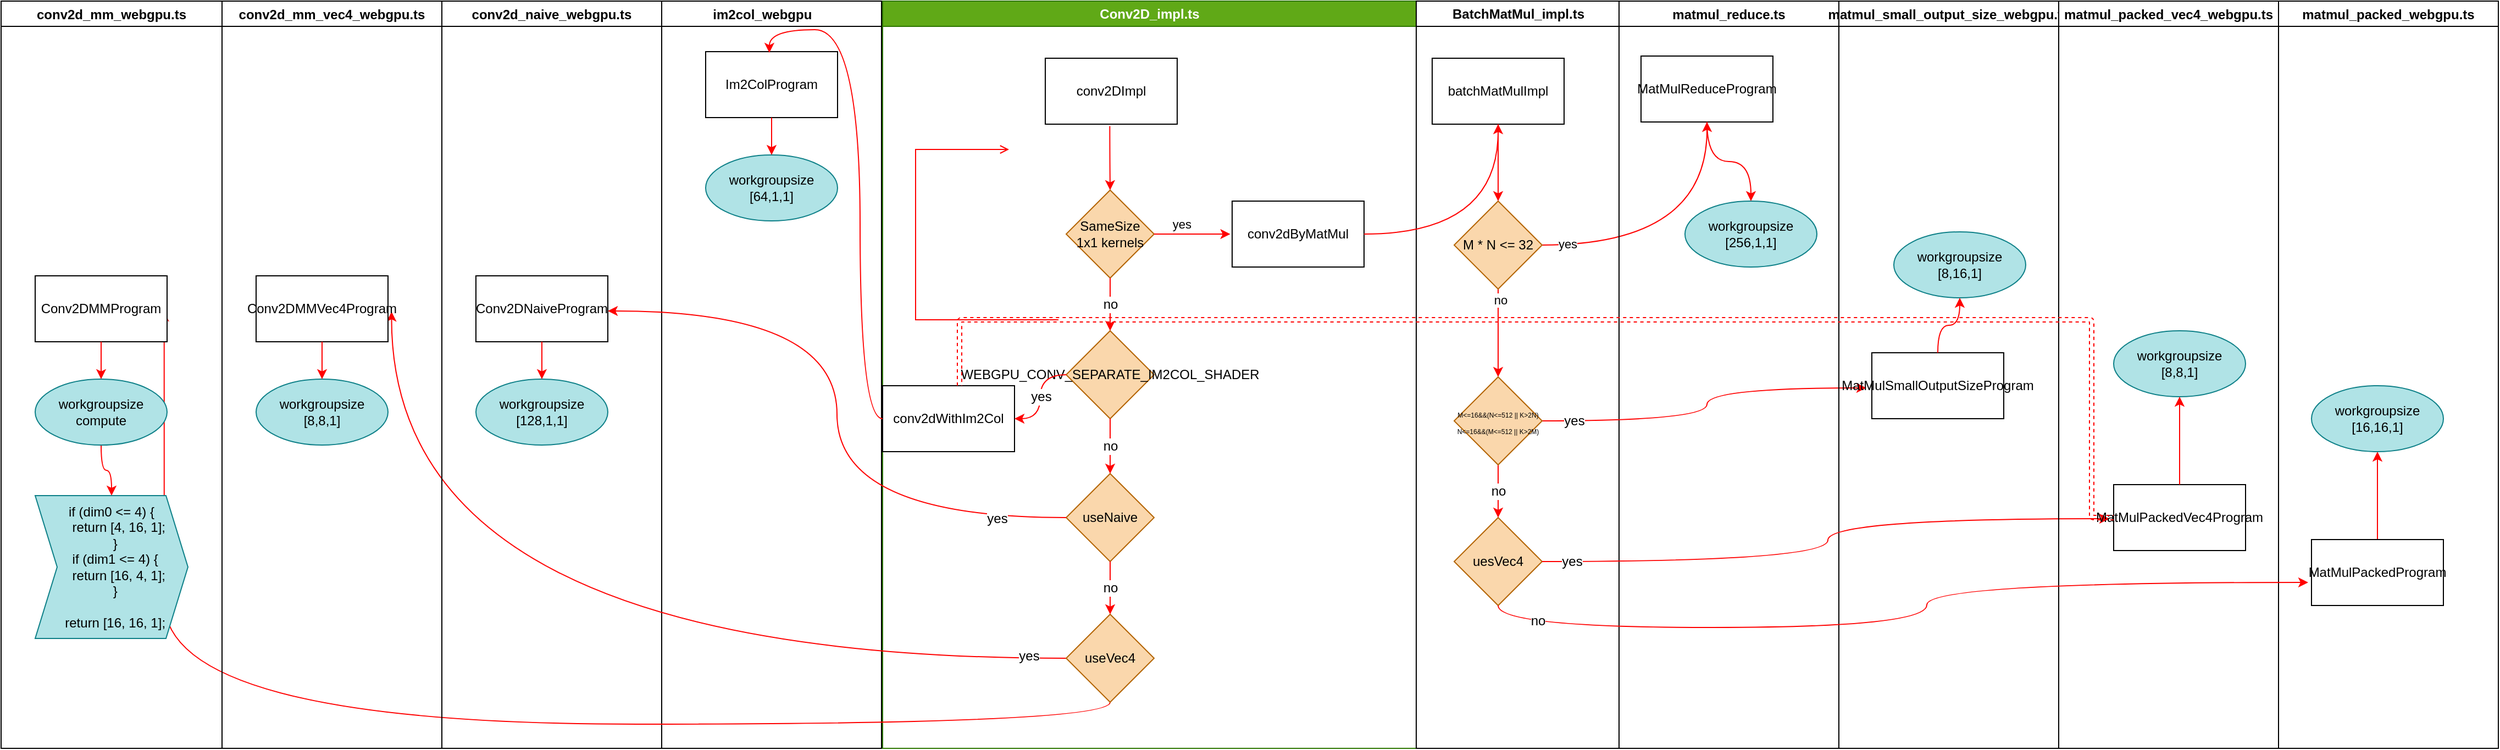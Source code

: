 <mxfile version="16.6.7" type="github">
  <diagram name="Page-1" id="e7e014a7-5840-1c2e-5031-d8a46d1fe8dd">
    <mxGraphModel dx="2842" dy="908" grid="1" gridSize="10" guides="1" tooltips="1" connect="1" arrows="1" fold="1" page="1" pageScale="1" pageWidth="1169" pageHeight="826" background="none" math="0" shadow="0">
      <root>
        <mxCell id="0" />
        <mxCell id="1" parent="0" />
        <mxCell id="2" value="Conv2D_impl.ts" style="swimlane;whiteSpace=wrap;fillColor=#60a917;fontColor=#ffffff;strokeColor=#2D7600;" parent="1" vertex="1">
          <mxGeometry x="-20" y="180" width="485.5" height="680" as="geometry" />
        </mxCell>
        <mxCell id="12" value="" style="edgeStyle=elbowEdgeStyle;elbow=horizontal;strokeColor=#FF0000;endArrow=open;endFill=1;rounded=0" parent="2" source="10" edge="1">
          <mxGeometry width="100" height="100" relative="1" as="geometry">
            <mxPoint x="160" y="290" as="sourcePoint" />
            <mxPoint x="115" y="135" as="targetPoint" />
            <Array as="points">
              <mxPoint x="30" y="250" />
            </Array>
          </mxGeometry>
        </mxCell>
        <mxCell id="dmiLLpiRKOSgoRraW0_5-43" value="conv2DImpl" style="rounded=0;whiteSpace=wrap;html=1;" vertex="1" parent="2">
          <mxGeometry x="148" y="52" width="120" height="60" as="geometry" />
        </mxCell>
        <mxCell id="dmiLLpiRKOSgoRraW0_5-48" value="conv2dByMatMul" style="whiteSpace=wrap;html=1;fillColor=rgb(255, 255, 255);strokeColor=rgb(0, 0, 0);fontColor=rgb(0, 0, 0);rounded=0;" vertex="1" parent="2">
          <mxGeometry x="318" y="182" width="120" height="60" as="geometry" />
        </mxCell>
        <mxCell id="dmiLLpiRKOSgoRraW0_5-44" value="SameSize&lt;br&gt;1x1 kernels" style="rhombus;whiteSpace=wrap;html=1;fillColor=#fad7ac;strokeColor=#b46504;rounded=0;" vertex="1" parent="2">
          <mxGeometry x="167" y="172" width="80" height="80" as="geometry" />
        </mxCell>
        <mxCell id="dmiLLpiRKOSgoRraW0_5-45" value="" style="edgeStyle=orthogonalEdgeStyle;orthogonalLoop=1;jettySize=auto;html=1;fillColor=#e51400;strokeColor=#ff0000;curved=1;exitX=0.489;exitY=1.03;exitDx=0;exitDy=0;exitPerimeter=0;" edge="1" parent="2" source="dmiLLpiRKOSgoRraW0_5-43" target="dmiLLpiRKOSgoRraW0_5-44">
          <mxGeometry relative="1" as="geometry">
            <mxPoint x="238" y="152" as="sourcePoint" />
          </mxGeometry>
        </mxCell>
        <mxCell id="dmiLLpiRKOSgoRraW0_5-49" value="yes" style="edgeStyle=orthogonalEdgeStyle;curved=1;orthogonalLoop=1;jettySize=auto;html=1;entryX=-0.014;entryY=0.501;entryDx=0;entryDy=0;entryPerimeter=0;align=right;verticalAlign=bottom;labelPosition=left;verticalLabelPosition=top;strokeColor=#FF0000;" edge="1" parent="2" source="dmiLLpiRKOSgoRraW0_5-44" target="dmiLLpiRKOSgoRraW0_5-48">
          <mxGeometry relative="1" as="geometry" />
        </mxCell>
        <mxCell id="dmiLLpiRKOSgoRraW0_5-112" value="conv2dWithIm2Col" style="whiteSpace=wrap;html=1;fillColor=rgb(255, 255, 255);strokeColor=rgb(0, 0, 0);fontColor=rgb(0, 0, 0);rounded=0;" vertex="1" parent="2">
          <mxGeometry y="350" width="120" height="60" as="geometry" />
        </mxCell>
        <mxCell id="dmiLLpiRKOSgoRraW0_5-122" value="useNaive" style="rhombus;whiteSpace=wrap;html=1;rounded=0;fillColor=#fad7ac;strokeColor=#b46504;" vertex="1" parent="2">
          <mxGeometry x="167" y="430" width="80" height="80" as="geometry" />
        </mxCell>
        <mxCell id="dmiLLpiRKOSgoRraW0_5-110" value="WEBGPU_CONV_SEPARATE_IM2COL_SHADER" style="rhombus;whiteSpace=wrap;html=1;fillColor=#fad7ac;strokeColor=#b46504;rounded=0;" vertex="1" parent="2">
          <mxGeometry x="167" y="300" width="80" height="80" as="geometry" />
        </mxCell>
        <mxCell id="dmiLLpiRKOSgoRraW0_5-111" value="no" style="edgeStyle=orthogonalEdgeStyle;curved=1;orthogonalLoop=1;jettySize=auto;html=1;fontSize=12;strokeColor=#ff0000;" edge="1" parent="2" source="dmiLLpiRKOSgoRraW0_5-44" target="dmiLLpiRKOSgoRraW0_5-110">
          <mxGeometry relative="1" as="geometry" />
        </mxCell>
        <mxCell id="dmiLLpiRKOSgoRraW0_5-113" value="yes" style="edgeStyle=orthogonalEdgeStyle;curved=1;orthogonalLoop=1;jettySize=auto;html=1;fontSize=12;strokeColor=#FF0000;" edge="1" parent="2" source="dmiLLpiRKOSgoRraW0_5-110" target="dmiLLpiRKOSgoRraW0_5-112">
          <mxGeometry relative="1" as="geometry" />
        </mxCell>
        <mxCell id="dmiLLpiRKOSgoRraW0_5-123" value="no" style="edgeStyle=orthogonalEdgeStyle;curved=1;orthogonalLoop=1;jettySize=auto;html=1;fontSize=12;strokeColor=#FF0000;" edge="1" parent="2" source="dmiLLpiRKOSgoRraW0_5-110" target="dmiLLpiRKOSgoRraW0_5-122">
          <mxGeometry relative="1" as="geometry" />
        </mxCell>
        <mxCell id="dmiLLpiRKOSgoRraW0_5-53" value="BatchMatMul_impl.ts" style="swimlane;whiteSpace=wrap" vertex="1" parent="1">
          <mxGeometry x="465.5" y="180" width="184.5" height="680" as="geometry" />
        </mxCell>
        <mxCell id="dmiLLpiRKOSgoRraW0_5-64" value="batchMatMulImpl" style="whiteSpace=wrap;html=1;fillColor=rgb(255, 255, 255);strokeColor=rgb(0, 0, 0);fontColor=rgb(0, 0, 0);rounded=0;" vertex="1" parent="dmiLLpiRKOSgoRraW0_5-53">
          <mxGeometry x="14.5" y="52" width="120" height="60" as="geometry" />
        </mxCell>
        <mxCell id="dmiLLpiRKOSgoRraW0_5-96" value="&lt;font style=&quot;font-size: 12px;&quot;&gt;uesVec4&lt;br style=&quot;font-size: 12px;&quot;&gt;&lt;/font&gt;" style="rhombus;whiteSpace=wrap;html=1;fillColor=#fad7ac;strokeColor=#b46504;rounded=0;fontSize=12;" vertex="1" parent="dmiLLpiRKOSgoRraW0_5-53">
          <mxGeometry x="34.5" y="470" width="80" height="80" as="geometry" />
        </mxCell>
        <mxCell id="dmiLLpiRKOSgoRraW0_5-65" value="" style="edgeStyle=orthogonalEdgeStyle;curved=1;orthogonalLoop=1;jettySize=auto;html=1;strokeColor=#ff0000;" edge="1" parent="1" source="dmiLLpiRKOSgoRraW0_5-48" target="dmiLLpiRKOSgoRraW0_5-64">
          <mxGeometry relative="1" as="geometry" />
        </mxCell>
        <mxCell id="dmiLLpiRKOSgoRraW0_5-70" value="" style="edgeStyle=orthogonalEdgeStyle;curved=1;orthogonalLoop=1;jettySize=auto;html=1;strokeColor=#ff0000;" edge="1" parent="1" source="dmiLLpiRKOSgoRraW0_5-67">
          <mxGeometry relative="1" as="geometry">
            <mxPoint x="730" y="290" as="targetPoint" />
          </mxGeometry>
        </mxCell>
        <mxCell id="dmiLLpiRKOSgoRraW0_5-86" value="yes" style="edgeLabel;html=1;align=center;verticalAlign=middle;resizable=0;points=[];" vertex="1" connectable="0" parent="dmiLLpiRKOSgoRraW0_5-70">
          <mxGeometry x="-0.827" y="1" relative="1" as="geometry">
            <mxPoint as="offset" />
          </mxGeometry>
        </mxCell>
        <mxCell id="dmiLLpiRKOSgoRraW0_5-88" value="" style="edgeStyle=orthogonalEdgeStyle;curved=1;orthogonalLoop=1;jettySize=auto;html=1;strokeColor=#ff0000;" edge="1" parent="1" source="dmiLLpiRKOSgoRraW0_5-67" target="dmiLLpiRKOSgoRraW0_5-87">
          <mxGeometry relative="1" as="geometry" />
        </mxCell>
        <mxCell id="dmiLLpiRKOSgoRraW0_5-89" value="no" style="edgeLabel;html=1;align=center;verticalAlign=middle;resizable=0;points=[];" vertex="1" connectable="0" parent="dmiLLpiRKOSgoRraW0_5-88">
          <mxGeometry x="-0.764" y="2" relative="1" as="geometry">
            <mxPoint as="offset" />
          </mxGeometry>
        </mxCell>
        <mxCell id="dmiLLpiRKOSgoRraW0_5-67" value="M * N &amp;lt;= 32" style="rhombus;whiteSpace=wrap;html=1;fillColor=#fad7ac;strokeColor=#b46504;rounded=0;" vertex="1" parent="1">
          <mxGeometry x="500" y="362" width="80" height="80" as="geometry" />
        </mxCell>
        <mxCell id="dmiLLpiRKOSgoRraW0_5-68" value="" style="edgeStyle=orthogonalEdgeStyle;curved=1;orthogonalLoop=1;jettySize=auto;html=1;strokeColor=#ff0000;" edge="1" parent="1" source="dmiLLpiRKOSgoRraW0_5-64" target="dmiLLpiRKOSgoRraW0_5-67">
          <mxGeometry relative="1" as="geometry" />
        </mxCell>
        <mxCell id="dmiLLpiRKOSgoRraW0_5-82" value="matmul_reduce.ts" style="swimlane;" vertex="1" parent="1">
          <mxGeometry x="650" y="180" width="200" height="680" as="geometry" />
        </mxCell>
        <mxCell id="dmiLLpiRKOSgoRraW0_5-69" value="MatMulReduceProgram" style="whiteSpace=wrap;html=1;fillColor=rgb(255, 255, 255);strokeColor=rgb(0, 0, 0);fontColor=rgb(0, 0, 0);rounded=0;" vertex="1" parent="dmiLLpiRKOSgoRraW0_5-82">
          <mxGeometry x="20" y="50" width="120" height="60" as="geometry" />
        </mxCell>
        <mxCell id="dmiLLpiRKOSgoRraW0_5-83" value="workgroupsize&lt;br&gt;[256,1,1]" style="ellipse;whiteSpace=wrap;html=1;fillColor=#b0e3e6;strokeColor=#0e8088;rounded=0;" vertex="1" parent="dmiLLpiRKOSgoRraW0_5-82">
          <mxGeometry x="60" y="182" width="120" height="60" as="geometry" />
        </mxCell>
        <mxCell id="dmiLLpiRKOSgoRraW0_5-84" value="" style="edgeStyle=orthogonalEdgeStyle;curved=1;orthogonalLoop=1;jettySize=auto;html=1;strokeColor=#ff0000;" edge="1" parent="dmiLLpiRKOSgoRraW0_5-82" source="dmiLLpiRKOSgoRraW0_5-69" target="dmiLLpiRKOSgoRraW0_5-83">
          <mxGeometry relative="1" as="geometry" />
        </mxCell>
        <mxCell id="dmiLLpiRKOSgoRraW0_5-91" value="" style="edgeStyle=orthogonalEdgeStyle;curved=1;orthogonalLoop=1;jettySize=auto;html=1;fontSize=6;strokeColor=#ff0000;entryX=-0.042;entryY=0.533;entryDx=0;entryDy=0;entryPerimeter=0;" edge="1" parent="1" source="dmiLLpiRKOSgoRraW0_5-87" target="dmiLLpiRKOSgoRraW0_5-90">
          <mxGeometry relative="1" as="geometry" />
        </mxCell>
        <mxCell id="dmiLLpiRKOSgoRraW0_5-95" value="yes" style="edgeLabel;html=1;align=center;verticalAlign=middle;resizable=0;points=[];fontSize=12;" vertex="1" connectable="0" parent="dmiLLpiRKOSgoRraW0_5-91">
          <mxGeometry x="-0.826" relative="1" as="geometry">
            <mxPoint as="offset" />
          </mxGeometry>
        </mxCell>
        <mxCell id="dmiLLpiRKOSgoRraW0_5-97" value="no" style="edgeStyle=orthogonalEdgeStyle;curved=1;orthogonalLoop=1;jettySize=auto;html=1;fontSize=12;strokeColor=#ff0000;" edge="1" parent="1" source="dmiLLpiRKOSgoRraW0_5-87" target="dmiLLpiRKOSgoRraW0_5-96">
          <mxGeometry relative="1" as="geometry" />
        </mxCell>
        <mxCell id="dmiLLpiRKOSgoRraW0_5-87" value="&lt;font style=&quot;font-size: 6px&quot;&gt;M&amp;lt;=16&amp;amp;&amp;amp;(N&amp;lt;=512 || K&amp;gt;2N)&lt;br&gt;N&amp;lt;=16&amp;amp;&amp;amp;(M&amp;lt;=512 || K&amp;gt;2M)&lt;br&gt;&lt;/font&gt;" style="rhombus;whiteSpace=wrap;html=1;fillColor=#fad7ac;strokeColor=#b46504;rounded=0;" vertex="1" parent="1">
          <mxGeometry x="500" y="522" width="80" height="80" as="geometry" />
        </mxCell>
        <mxCell id="dmiLLpiRKOSgoRraW0_5-92" value="matmul_small_output_size_webgpu.ts" style="swimlane;fontSize=12;" vertex="1" parent="1">
          <mxGeometry x="850" y="180" width="200" height="680" as="geometry" />
        </mxCell>
        <mxCell id="dmiLLpiRKOSgoRraW0_5-90" value="MatMulSmallOutputSizeProgram" style="whiteSpace=wrap;html=1;fillColor=rgb(255, 255, 255);strokeColor=rgb(0, 0, 0);fontColor=rgb(0, 0, 0);rounded=0;" vertex="1" parent="dmiLLpiRKOSgoRraW0_5-92">
          <mxGeometry x="30" y="320" width="120" height="60" as="geometry" />
        </mxCell>
        <mxCell id="dmiLLpiRKOSgoRraW0_5-93" value="workgroupsize&lt;br&gt;[8,16,1]" style="ellipse;whiteSpace=wrap;html=1;fillColor=#b0e3e6;strokeColor=#0e8088;rounded=0;" vertex="1" parent="dmiLLpiRKOSgoRraW0_5-92">
          <mxGeometry x="50" y="210" width="120" height="60" as="geometry" />
        </mxCell>
        <mxCell id="dmiLLpiRKOSgoRraW0_5-94" value="" style="edgeStyle=orthogonalEdgeStyle;curved=1;orthogonalLoop=1;jettySize=auto;html=1;fontSize=12;strokeColor=#ff0000;" edge="1" parent="dmiLLpiRKOSgoRraW0_5-92" source="dmiLLpiRKOSgoRraW0_5-90" target="dmiLLpiRKOSgoRraW0_5-93">
          <mxGeometry relative="1" as="geometry" />
        </mxCell>
        <mxCell id="dmiLLpiRKOSgoRraW0_5-99" value="" style="edgeStyle=orthogonalEdgeStyle;curved=1;orthogonalLoop=1;jettySize=auto;html=1;fontSize=12;strokeColor=#ff0000;entryX=-0.033;entryY=0.517;entryDx=0;entryDy=0;entryPerimeter=0;" edge="1" parent="1" source="dmiLLpiRKOSgoRraW0_5-96" target="dmiLLpiRKOSgoRraW0_5-98">
          <mxGeometry relative="1" as="geometry" />
        </mxCell>
        <mxCell id="dmiLLpiRKOSgoRraW0_5-102" value="yes" style="edgeLabel;html=1;align=center;verticalAlign=middle;resizable=0;points=[];fontSize=12;" vertex="1" connectable="0" parent="dmiLLpiRKOSgoRraW0_5-99">
          <mxGeometry x="-0.903" relative="1" as="geometry">
            <mxPoint as="offset" />
          </mxGeometry>
        </mxCell>
        <mxCell id="dmiLLpiRKOSgoRraW0_5-100" value="matmul_packed_vec4_webgpu.ts" style="swimlane;fontSize=12;" vertex="1" parent="1">
          <mxGeometry x="1050" y="180" width="200" height="680" as="geometry" />
        </mxCell>
        <mxCell id="dmiLLpiRKOSgoRraW0_5-98" value="MatMulPackedVec4Program" style="whiteSpace=wrap;html=1;fillColor=rgb(255, 255, 255);strokeColor=rgb(0, 0, 0);fontColor=rgb(0, 0, 0);rounded=0;" vertex="1" parent="dmiLLpiRKOSgoRraW0_5-100">
          <mxGeometry x="50" y="440" width="120" height="60" as="geometry" />
        </mxCell>
        <mxCell id="dmiLLpiRKOSgoRraW0_5-101" value="matmul_packed_webgpu.ts" style="swimlane;fontSize=12;" vertex="1" parent="1">
          <mxGeometry x="1250" y="180" width="200" height="680" as="geometry" />
        </mxCell>
        <mxCell id="dmiLLpiRKOSgoRraW0_5-109" value="" style="edgeStyle=orthogonalEdgeStyle;curved=1;orthogonalLoop=1;jettySize=auto;html=1;fontSize=12;strokeColor=#ff0000;" edge="1" parent="dmiLLpiRKOSgoRraW0_5-101" source="dmiLLpiRKOSgoRraW0_5-105" target="dmiLLpiRKOSgoRraW0_5-108">
          <mxGeometry relative="1" as="geometry" />
        </mxCell>
        <mxCell id="dmiLLpiRKOSgoRraW0_5-105" value="MatMulPackedProgram" style="whiteSpace=wrap;html=1;fillColor=rgb(255, 255, 255);strokeColor=rgb(0, 0, 0);fontColor=rgb(0, 0, 0);rounded=0;" vertex="1" parent="dmiLLpiRKOSgoRraW0_5-101">
          <mxGeometry x="30" y="490" width="120" height="60" as="geometry" />
        </mxCell>
        <mxCell id="dmiLLpiRKOSgoRraW0_5-108" value="workgroupsize&lt;br&gt;[16,16,1]" style="ellipse;whiteSpace=wrap;html=1;fillColor=#b0e3e6;strokeColor=#0e8088;rounded=0;" vertex="1" parent="dmiLLpiRKOSgoRraW0_5-101">
          <mxGeometry x="30" y="350" width="120" height="60" as="geometry" />
        </mxCell>
        <mxCell id="dmiLLpiRKOSgoRraW0_5-103" value="workgroupsize&lt;br&gt;[8,8,1]" style="ellipse;whiteSpace=wrap;html=1;fillColor=#b0e3e6;strokeColor=#0e8088;rounded=0;" vertex="1" parent="1">
          <mxGeometry x="1100" y="480" width="120" height="60" as="geometry" />
        </mxCell>
        <mxCell id="dmiLLpiRKOSgoRraW0_5-104" value="" style="edgeStyle=orthogonalEdgeStyle;curved=1;orthogonalLoop=1;jettySize=auto;html=1;fontSize=12;strokeColor=#ff0000;" edge="1" parent="1" source="dmiLLpiRKOSgoRraW0_5-98" target="dmiLLpiRKOSgoRraW0_5-103">
          <mxGeometry relative="1" as="geometry" />
        </mxCell>
        <mxCell id="dmiLLpiRKOSgoRraW0_5-106" value="" style="edgeStyle=orthogonalEdgeStyle;curved=1;orthogonalLoop=1;jettySize=auto;html=1;fontSize=12;strokeColor=#ff0000;exitX=0.5;exitY=1;exitDx=0;exitDy=0;entryX=-0.025;entryY=0.65;entryDx=0;entryDy=0;entryPerimeter=0;" edge="1" parent="1" source="dmiLLpiRKOSgoRraW0_5-96" target="dmiLLpiRKOSgoRraW0_5-105">
          <mxGeometry relative="1" as="geometry" />
        </mxCell>
        <mxCell id="dmiLLpiRKOSgoRraW0_5-107" value="no" style="edgeLabel;html=1;align=center;verticalAlign=middle;resizable=0;points=[];fontSize=12;" vertex="1" connectable="0" parent="dmiLLpiRKOSgoRraW0_5-106">
          <mxGeometry x="-0.861" y="6" relative="1" as="geometry">
            <mxPoint as="offset" />
          </mxGeometry>
        </mxCell>
        <mxCell id="dmiLLpiRKOSgoRraW0_5-114" value="im2col_webgpu     " style="swimlane;fontSize=12;" vertex="1" parent="1">
          <mxGeometry x="-221" y="180" width="200" height="680" as="geometry" />
        </mxCell>
        <mxCell id="dmiLLpiRKOSgoRraW0_5-115" value="Im2ColProgram" style="whiteSpace=wrap;html=1;fillColor=rgb(255, 255, 255);strokeColor=rgb(0, 0, 0);fontColor=rgb(0, 0, 0);rounded=0;" vertex="1" parent="dmiLLpiRKOSgoRraW0_5-114">
          <mxGeometry x="40" y="46" width="120" height="60" as="geometry" />
        </mxCell>
        <mxCell id="dmiLLpiRKOSgoRraW0_5-117" value="workgroupsize&lt;br&gt;[64,1,1]" style="ellipse;whiteSpace=wrap;html=1;fillColor=#b0e3e6;strokeColor=#0e8088;rounded=0;" vertex="1" parent="dmiLLpiRKOSgoRraW0_5-114">
          <mxGeometry x="40" y="140" width="120" height="60" as="geometry" />
        </mxCell>
        <mxCell id="dmiLLpiRKOSgoRraW0_5-118" value="" style="edgeStyle=orthogonalEdgeStyle;curved=1;orthogonalLoop=1;jettySize=auto;html=1;fontSize=12;strokeColor=#FF0000;" edge="1" parent="dmiLLpiRKOSgoRraW0_5-114" source="dmiLLpiRKOSgoRraW0_5-115" target="dmiLLpiRKOSgoRraW0_5-117">
          <mxGeometry relative="1" as="geometry" />
        </mxCell>
        <mxCell id="dmiLLpiRKOSgoRraW0_5-116" value="" style="edgeStyle=orthogonalEdgeStyle;curved=1;orthogonalLoop=1;jettySize=auto;html=1;fontSize=12;strokeColor=#FF0000;entryX=0.483;entryY=0.017;entryDx=0;entryDy=0;entryPerimeter=0;" edge="1" parent="1" source="dmiLLpiRKOSgoRraW0_5-112" target="dmiLLpiRKOSgoRraW0_5-115">
          <mxGeometry relative="1" as="geometry">
            <mxPoint x="370" y="780" as="targetPoint" />
          </mxGeometry>
        </mxCell>
        <mxCell id="dmiLLpiRKOSgoRraW0_5-121" style="edgeStyle=orthogonalEdgeStyle;curved=1;orthogonalLoop=1;jettySize=auto;html=1;fontSize=12;strokeColor=#FF0000;dashed=1;shape=link;" edge="1" parent="1" source="dmiLLpiRKOSgoRraW0_5-112" target="dmiLLpiRKOSgoRraW0_5-98">
          <mxGeometry relative="1" as="geometry">
            <Array as="points">
              <mxPoint x="50" y="470" />
              <mxPoint x="1080" y="470" />
              <mxPoint x="1080" y="650" />
            </Array>
          </mxGeometry>
        </mxCell>
        <mxCell id="dmiLLpiRKOSgoRraW0_5-124" value="conv2d_naive_webgpu.ts" style="swimlane;fontSize=12;" vertex="1" parent="1">
          <mxGeometry x="-421" y="180" width="200" height="680" as="geometry" />
        </mxCell>
        <mxCell id="dmiLLpiRKOSgoRraW0_5-126" value="Conv2DNaiveProgram" style="whiteSpace=wrap;html=1;fillColor=rgb(255, 255, 255);strokeColor=rgb(0, 0, 0);fontColor=rgb(0, 0, 0);rounded=0;" vertex="1" parent="dmiLLpiRKOSgoRraW0_5-124">
          <mxGeometry x="31" y="250" width="120" height="60" as="geometry" />
        </mxCell>
        <mxCell id="dmiLLpiRKOSgoRraW0_5-128" value="workgroupsize&lt;br&gt;[128,1,1]" style="ellipse;whiteSpace=wrap;html=1;fillColor=#b0e3e6;strokeColor=#0e8088;rounded=0;" vertex="1" parent="dmiLLpiRKOSgoRraW0_5-124">
          <mxGeometry x="31" y="344" width="120" height="60" as="geometry" />
        </mxCell>
        <mxCell id="dmiLLpiRKOSgoRraW0_5-129" value="" style="edgeStyle=orthogonalEdgeStyle;curved=1;orthogonalLoop=1;jettySize=auto;html=1;fontSize=12;strokeColor=#FF0000;" edge="1" parent="dmiLLpiRKOSgoRraW0_5-124" source="dmiLLpiRKOSgoRraW0_5-126" target="dmiLLpiRKOSgoRraW0_5-128">
          <mxGeometry relative="1" as="geometry" />
        </mxCell>
        <mxCell id="dmiLLpiRKOSgoRraW0_5-127" value="" style="edgeStyle=orthogonalEdgeStyle;curved=1;orthogonalLoop=1;jettySize=auto;html=1;fontSize=12;strokeColor=#FF0000;entryX=1;entryY=0.533;entryDx=0;entryDy=0;entryPerimeter=0;" edge="1" parent="1" source="dmiLLpiRKOSgoRraW0_5-122" target="dmiLLpiRKOSgoRraW0_5-126">
          <mxGeometry relative="1" as="geometry" />
        </mxCell>
        <mxCell id="dmiLLpiRKOSgoRraW0_5-130" value="yes" style="edgeLabel;html=1;align=center;verticalAlign=middle;resizable=0;points=[];fontSize=12;" vertex="1" connectable="0" parent="dmiLLpiRKOSgoRraW0_5-127">
          <mxGeometry x="-0.79" y="1" relative="1" as="geometry">
            <mxPoint as="offset" />
          </mxGeometry>
        </mxCell>
        <mxCell id="dmiLLpiRKOSgoRraW0_5-139" style="edgeStyle=orthogonalEdgeStyle;curved=1;orthogonalLoop=1;jettySize=auto;html=1;entryX=1.027;entryY=0.543;entryDx=0;entryDy=0;entryPerimeter=0;fontSize=12;strokeColor=#FF0000;" edge="1" parent="1" source="dmiLLpiRKOSgoRraW0_5-133" target="dmiLLpiRKOSgoRraW0_5-136">
          <mxGeometry relative="1" as="geometry" />
        </mxCell>
        <mxCell id="dmiLLpiRKOSgoRraW0_5-140" value="yes" style="edgeLabel;html=1;align=center;verticalAlign=middle;resizable=0;points=[];fontSize=12;" vertex="1" connectable="0" parent="dmiLLpiRKOSgoRraW0_5-139">
          <mxGeometry x="-0.927" y="-2" relative="1" as="geometry">
            <mxPoint as="offset" />
          </mxGeometry>
        </mxCell>
        <mxCell id="dmiLLpiRKOSgoRraW0_5-145" style="edgeStyle=orthogonalEdgeStyle;curved=1;orthogonalLoop=1;jettySize=auto;html=1;exitX=0.5;exitY=1;exitDx=0;exitDy=0;entryX=0.978;entryY=0.543;entryDx=0;entryDy=0;entryPerimeter=0;fontSize=12;strokeColor=#FF0000;" edge="1" parent="1" source="dmiLLpiRKOSgoRraW0_5-133" target="dmiLLpiRKOSgoRraW0_5-142">
          <mxGeometry relative="1" as="geometry" />
        </mxCell>
        <mxCell id="dmiLLpiRKOSgoRraW0_5-133" value="useVec4" style="rhombus;whiteSpace=wrap;html=1;fillColor=#fad7ac;strokeColor=#b46504;fontColor=rgb(0, 0, 0);rounded=0;" vertex="1" parent="1">
          <mxGeometry x="147" y="738" width="80" height="80" as="geometry" />
        </mxCell>
        <mxCell id="dmiLLpiRKOSgoRraW0_5-134" value="no" style="edgeStyle=orthogonalEdgeStyle;curved=1;orthogonalLoop=1;jettySize=auto;html=1;fontSize=12;strokeColor=#FF0000;" edge="1" parent="1" source="dmiLLpiRKOSgoRraW0_5-122" target="dmiLLpiRKOSgoRraW0_5-133">
          <mxGeometry relative="1" as="geometry" />
        </mxCell>
        <mxCell id="dmiLLpiRKOSgoRraW0_5-135" value="conv2d_mm_vec4_webgpu.ts" style="swimlane;fontSize=12;" vertex="1" parent="1">
          <mxGeometry x="-621" y="180" width="200" height="680" as="geometry" />
        </mxCell>
        <mxCell id="dmiLLpiRKOSgoRraW0_5-136" value="Conv2DMMVec4Program" style="whiteSpace=wrap;html=1;fillColor=rgb(255, 255, 255);strokeColor=rgb(0, 0, 0);fontColor=rgb(0, 0, 0);rounded=0;" vertex="1" parent="dmiLLpiRKOSgoRraW0_5-135">
          <mxGeometry x="31" y="250" width="120" height="60" as="geometry" />
        </mxCell>
        <mxCell id="dmiLLpiRKOSgoRraW0_5-137" value="workgroupsize&lt;br&gt;[8,8,1]" style="ellipse;whiteSpace=wrap;html=1;fillColor=#b0e3e6;strokeColor=#0e8088;rounded=0;" vertex="1" parent="dmiLLpiRKOSgoRraW0_5-135">
          <mxGeometry x="31" y="344" width="120" height="60" as="geometry" />
        </mxCell>
        <mxCell id="dmiLLpiRKOSgoRraW0_5-138" value="" style="edgeStyle=orthogonalEdgeStyle;curved=1;orthogonalLoop=1;jettySize=auto;html=1;fontSize=12;strokeColor=#FF0000;" edge="1" parent="dmiLLpiRKOSgoRraW0_5-135" source="dmiLLpiRKOSgoRraW0_5-136" target="dmiLLpiRKOSgoRraW0_5-137">
          <mxGeometry relative="1" as="geometry" />
        </mxCell>
        <mxCell id="dmiLLpiRKOSgoRraW0_5-141" value="conv2d_mm_webgpu.ts" style="swimlane;fontSize=12;" vertex="1" parent="1">
          <mxGeometry x="-822" y="180" width="201" height="680" as="geometry" />
        </mxCell>
        <mxCell id="dmiLLpiRKOSgoRraW0_5-142" value="Conv2DMMProgram" style="whiteSpace=wrap;html=1;fillColor=rgb(255, 255, 255);strokeColor=rgb(0, 0, 0);fontColor=rgb(0, 0, 0);rounded=0;" vertex="1" parent="dmiLLpiRKOSgoRraW0_5-141">
          <mxGeometry x="31" y="250" width="120" height="60" as="geometry" />
        </mxCell>
        <mxCell id="dmiLLpiRKOSgoRraW0_5-147" value="" style="edgeStyle=orthogonalEdgeStyle;curved=1;orthogonalLoop=1;jettySize=auto;html=1;fontSize=12;strokeColor=#FF0000;" edge="1" parent="dmiLLpiRKOSgoRraW0_5-141" source="dmiLLpiRKOSgoRraW0_5-143" target="dmiLLpiRKOSgoRraW0_5-146">
          <mxGeometry relative="1" as="geometry" />
        </mxCell>
        <mxCell id="dmiLLpiRKOSgoRraW0_5-143" value="workgroupsize&lt;br&gt;compute" style="ellipse;whiteSpace=wrap;html=1;fillColor=#b0e3e6;strokeColor=#0e8088;rounded=0;" vertex="1" parent="dmiLLpiRKOSgoRraW0_5-141">
          <mxGeometry x="31" y="344" width="120" height="60" as="geometry" />
        </mxCell>
        <mxCell id="dmiLLpiRKOSgoRraW0_5-144" value="" style="edgeStyle=orthogonalEdgeStyle;curved=1;orthogonalLoop=1;jettySize=auto;html=1;fontSize=12;strokeColor=#FF0000;" edge="1" parent="dmiLLpiRKOSgoRraW0_5-141" source="dmiLLpiRKOSgoRraW0_5-142" target="dmiLLpiRKOSgoRraW0_5-143">
          <mxGeometry relative="1" as="geometry" />
        </mxCell>
        <mxCell id="dmiLLpiRKOSgoRraW0_5-146" value="&lt;div&gt;if (dim0 &amp;lt;= 4) {&lt;/div&gt;&lt;div&gt;&amp;nbsp; &amp;nbsp; return [4, 16, 1];&lt;/div&gt;&lt;div&gt;&amp;nbsp; }&lt;/div&gt;&lt;div&gt;&amp;nbsp; if (dim1 &amp;lt;= 4) {&lt;/div&gt;&lt;div&gt;&amp;nbsp; &amp;nbsp; return [16, 4, 1];&lt;/div&gt;&lt;div&gt;&amp;nbsp; }&lt;/div&gt;&lt;div&gt;&lt;br&gt;&lt;/div&gt;&lt;div&gt;&amp;nbsp; return [16, 16, 1];&lt;/div&gt;" style="shape=step;perimeter=stepPerimeter;whiteSpace=wrap;html=1;fixedSize=1;fillColor=#b0e3e6;strokeColor=#0e8088;fontColor=rgb(0, 0, 0);rounded=0;" vertex="1" parent="dmiLLpiRKOSgoRraW0_5-141">
          <mxGeometry x="31" y="450" width="139" height="130" as="geometry" />
        </mxCell>
      </root>
    </mxGraphModel>
  </diagram>
</mxfile>
